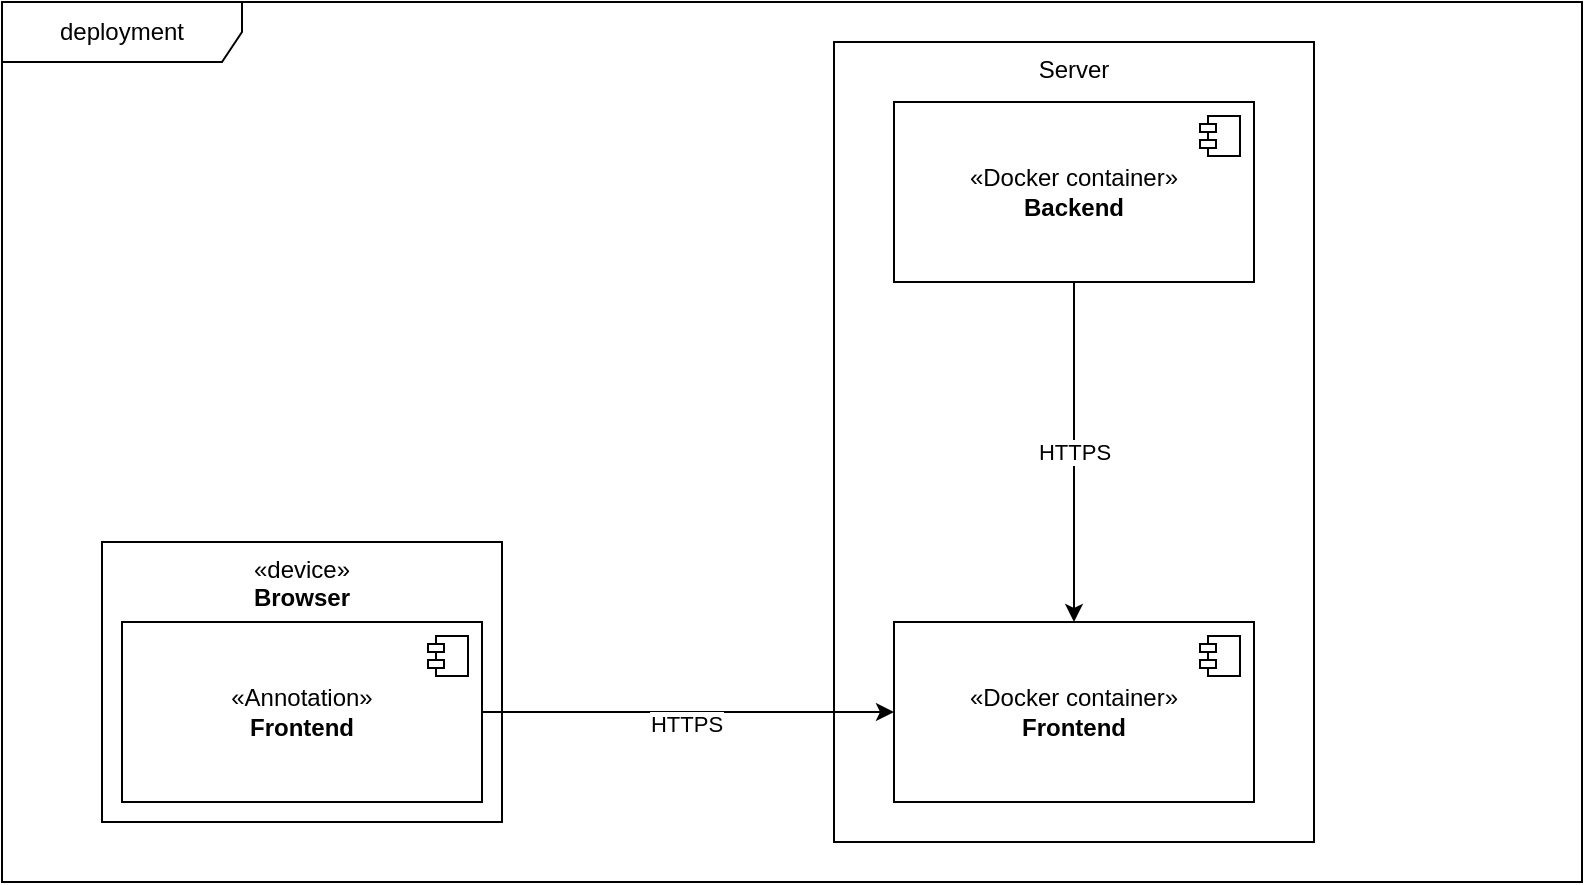 <mxfile version="26.0.8">
  <diagram name="Seite-1" id="02V03ZENMYdPBihQN7j8">
    <mxGraphModel dx="2914" dy="1025" grid="1" gridSize="10" guides="1" tooltips="1" connect="1" arrows="1" fold="1" page="1" pageScale="1" pageWidth="827" pageHeight="1169" math="0" shadow="0">
      <root>
        <mxCell id="0" />
        <mxCell id="1" parent="0" />
        <mxCell id="aCL9X1JtN5CGsq-b60nl-7" value="Server" style="html=1;whiteSpace=wrap;verticalAlign=top;" vertex="1" parent="1">
          <mxGeometry x="436" y="40" width="240" height="400" as="geometry" />
        </mxCell>
        <mxCell id="aCL9X1JtN5CGsq-b60nl-6" value="«device»&lt;br&gt;&lt;b&gt;Browser&lt;/b&gt;" style="html=1;whiteSpace=wrap;verticalAlign=top;" vertex="1" parent="1">
          <mxGeometry x="70" y="290" width="200" height="140" as="geometry" />
        </mxCell>
        <mxCell id="aCL9X1JtN5CGsq-b60nl-15" style="edgeStyle=orthogonalEdgeStyle;rounded=0;orthogonalLoop=1;jettySize=auto;html=1;entryX=0;entryY=0.5;entryDx=0;entryDy=0;" edge="1" parent="1" source="aCL9X1JtN5CGsq-b60nl-4" target="aCL9X1JtN5CGsq-b60nl-12">
          <mxGeometry relative="1" as="geometry" />
        </mxCell>
        <mxCell id="aCL9X1JtN5CGsq-b60nl-16" value="&lt;div&gt;HTTPS&lt;/div&gt;" style="edgeLabel;html=1;align=center;verticalAlign=middle;resizable=0;points=[];" vertex="1" connectable="0" parent="aCL9X1JtN5CGsq-b60nl-15">
          <mxGeometry x="-0.011" y="-6" relative="1" as="geometry">
            <mxPoint as="offset" />
          </mxGeometry>
        </mxCell>
        <mxCell id="aCL9X1JtN5CGsq-b60nl-4" value="«Annotation»&lt;b&gt;&lt;br&gt;Frontend&lt;/b&gt; " style="html=1;dropTarget=0;whiteSpace=wrap;" vertex="1" parent="1">
          <mxGeometry x="80" y="330" width="180" height="90" as="geometry" />
        </mxCell>
        <mxCell id="aCL9X1JtN5CGsq-b60nl-5" value="" style="shape=module;jettyWidth=8;jettyHeight=4;" vertex="1" parent="aCL9X1JtN5CGsq-b60nl-4">
          <mxGeometry x="1" width="20" height="20" relative="1" as="geometry">
            <mxPoint x="-27" y="7" as="offset" />
          </mxGeometry>
        </mxCell>
        <mxCell id="aCL9X1JtN5CGsq-b60nl-8" value="deployment" style="shape=umlFrame;whiteSpace=wrap;html=1;pointerEvents=0;width=120;height=30;" vertex="1" parent="1">
          <mxGeometry x="20" y="20" width="790" height="440" as="geometry" />
        </mxCell>
        <mxCell id="aCL9X1JtN5CGsq-b60nl-14" value="&lt;div&gt;HTTPS&lt;/div&gt;" style="edgeStyle=orthogonalEdgeStyle;rounded=0;orthogonalLoop=1;jettySize=auto;html=1;entryX=0.5;entryY=0;entryDx=0;entryDy=0;" edge="1" parent="1" source="aCL9X1JtN5CGsq-b60nl-10" target="aCL9X1JtN5CGsq-b60nl-12">
          <mxGeometry relative="1" as="geometry" />
        </mxCell>
        <mxCell id="aCL9X1JtN5CGsq-b60nl-10" value="«Docker container»&lt;b&gt;&lt;br&gt;Backend&lt;/b&gt;&lt;br&gt;&lt;b&gt;&lt;/b&gt;" style="html=1;dropTarget=0;whiteSpace=wrap;" vertex="1" parent="1">
          <mxGeometry x="466" y="70" width="180" height="90" as="geometry" />
        </mxCell>
        <mxCell id="aCL9X1JtN5CGsq-b60nl-11" value="" style="shape=module;jettyWidth=8;jettyHeight=4;" vertex="1" parent="aCL9X1JtN5CGsq-b60nl-10">
          <mxGeometry x="1" width="20" height="20" relative="1" as="geometry">
            <mxPoint x="-27" y="7" as="offset" />
          </mxGeometry>
        </mxCell>
        <mxCell id="aCL9X1JtN5CGsq-b60nl-12" value="«Docker container»&lt;b&gt;&lt;br&gt;Frontend&lt;/b&gt;&lt;br&gt;&lt;b&gt;&lt;/b&gt;" style="html=1;dropTarget=0;whiteSpace=wrap;" vertex="1" parent="1">
          <mxGeometry x="466" y="330" width="180" height="90" as="geometry" />
        </mxCell>
        <mxCell id="aCL9X1JtN5CGsq-b60nl-13" value="" style="shape=module;jettyWidth=8;jettyHeight=4;" vertex="1" parent="aCL9X1JtN5CGsq-b60nl-12">
          <mxGeometry x="1" width="20" height="20" relative="1" as="geometry">
            <mxPoint x="-27" y="7" as="offset" />
          </mxGeometry>
        </mxCell>
      </root>
    </mxGraphModel>
  </diagram>
</mxfile>
